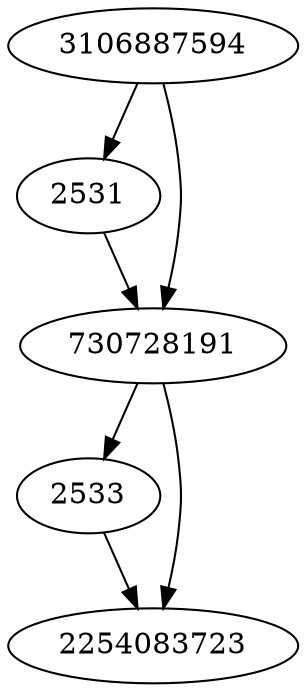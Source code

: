 strict digraph  {
2531;
2533;
3106887594;
2254083723;
730728191;
2531 -> 730728191;
2533 -> 2254083723;
3106887594 -> 2531;
3106887594 -> 730728191;
730728191 -> 2533;
730728191 -> 2254083723;
}
